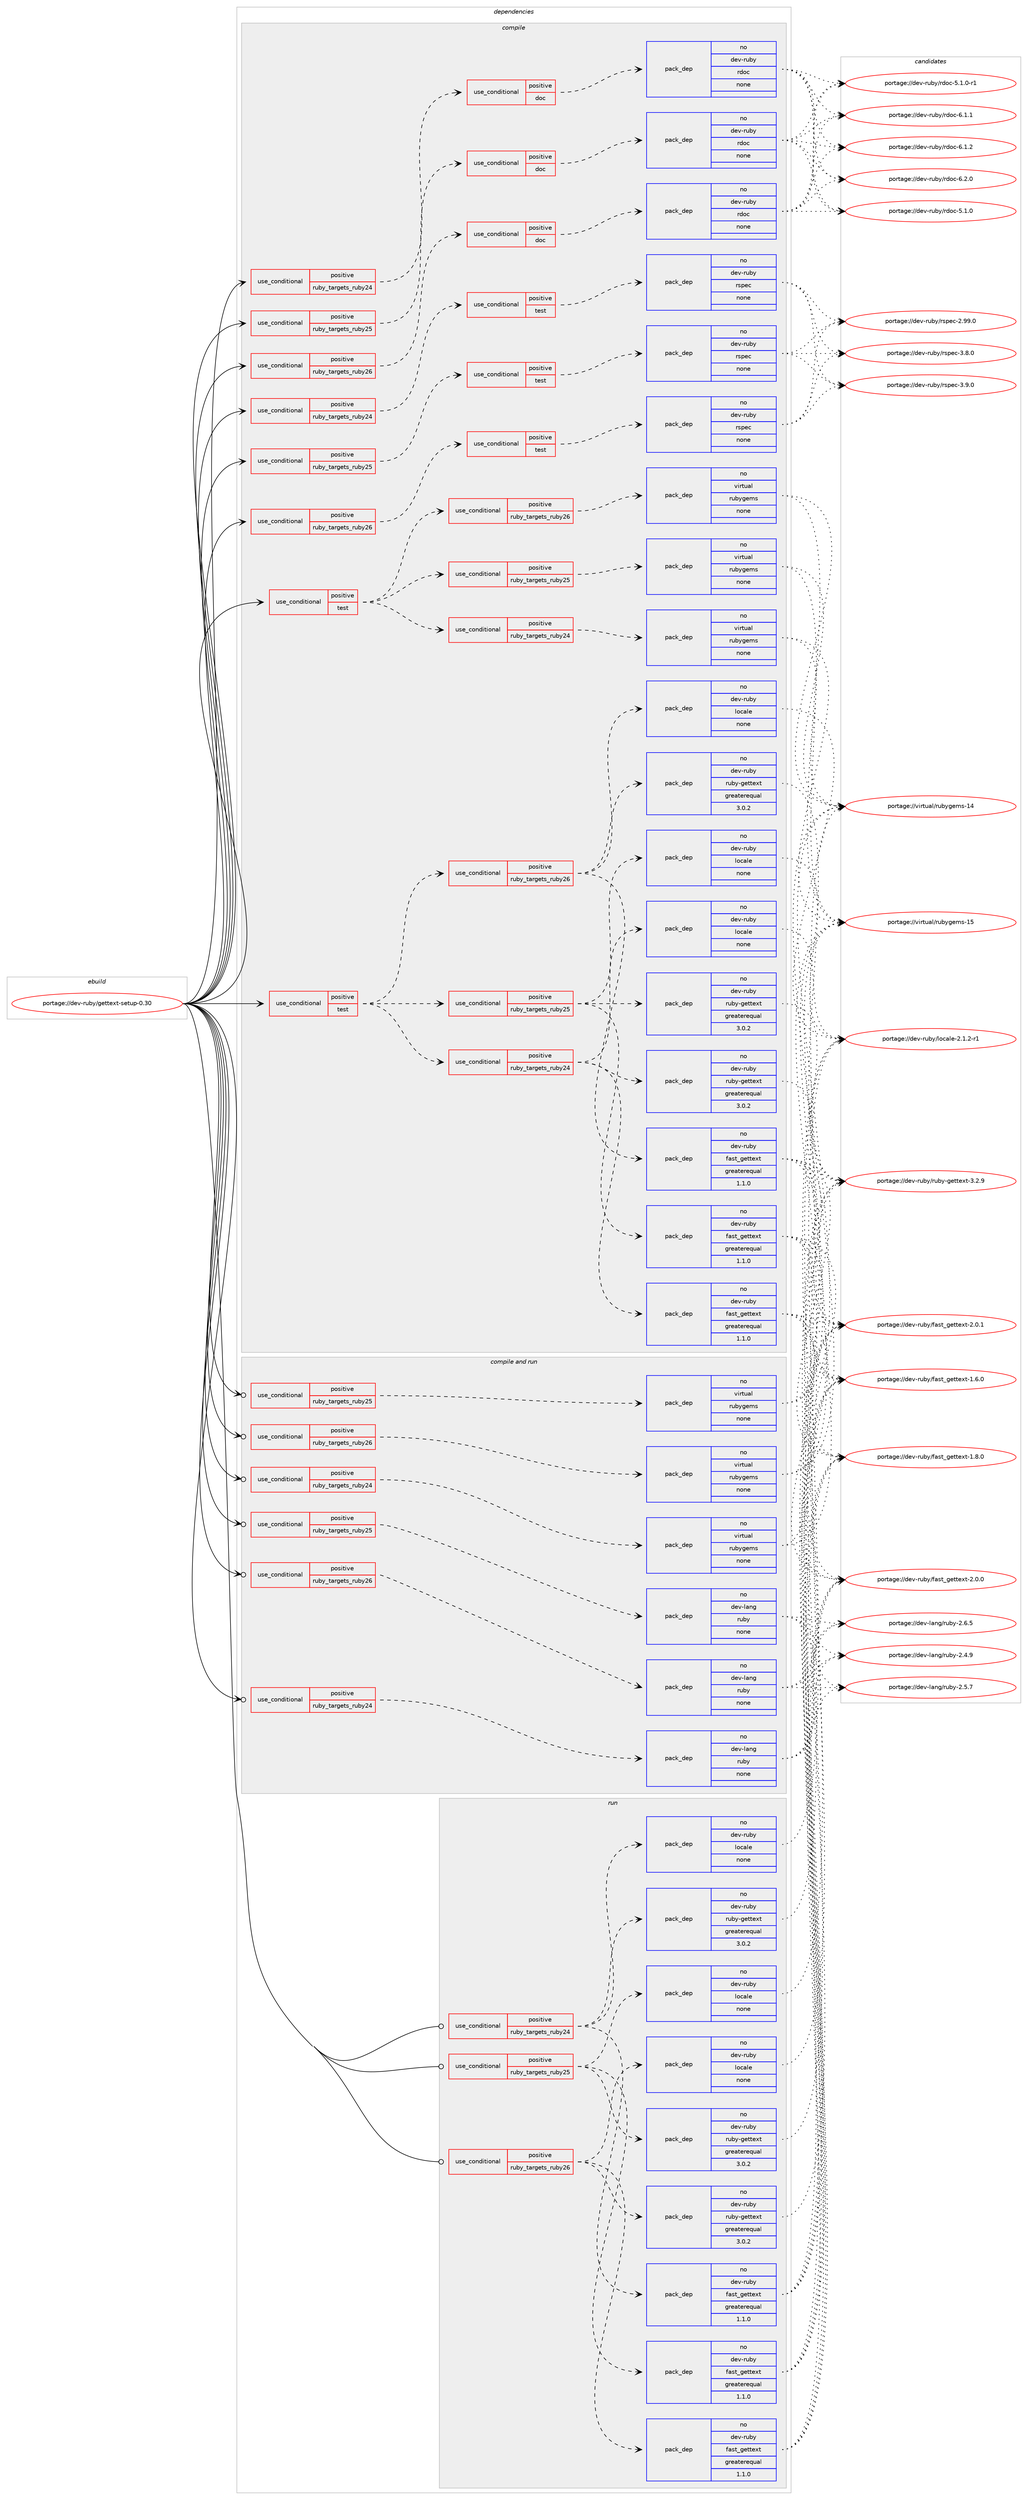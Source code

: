digraph prolog {

# *************
# Graph options
# *************

newrank=true;
concentrate=true;
compound=true;
graph [rankdir=LR,fontname=Helvetica,fontsize=10,ranksep=1.5];#, ranksep=2.5, nodesep=0.2];
edge  [arrowhead=vee];
node  [fontname=Helvetica,fontsize=10];

# **********
# The ebuild
# **********

subgraph cluster_leftcol {
color=gray;
rank=same;
label=<<i>ebuild</i>>;
id [label="portage://dev-ruby/gettext-setup-0.30", color=red, width=4, href="../dev-ruby/gettext-setup-0.30.svg"];
}

# ****************
# The dependencies
# ****************

subgraph cluster_midcol {
color=gray;
label=<<i>dependencies</i>>;
subgraph cluster_compile {
fillcolor="#eeeeee";
style=filled;
label=<<i>compile</i>>;
subgraph cond52583 {
dependency221878 [label=<<TABLE BORDER="0" CELLBORDER="1" CELLSPACING="0" CELLPADDING="4"><TR><TD ROWSPAN="3" CELLPADDING="10">use_conditional</TD></TR><TR><TD>positive</TD></TR><TR><TD>ruby_targets_ruby24</TD></TR></TABLE>>, shape=none, color=red];
subgraph cond52584 {
dependency221879 [label=<<TABLE BORDER="0" CELLBORDER="1" CELLSPACING="0" CELLPADDING="4"><TR><TD ROWSPAN="3" CELLPADDING="10">use_conditional</TD></TR><TR><TD>positive</TD></TR><TR><TD>doc</TD></TR></TABLE>>, shape=none, color=red];
subgraph pack165813 {
dependency221880 [label=<<TABLE BORDER="0" CELLBORDER="1" CELLSPACING="0" CELLPADDING="4" WIDTH="220"><TR><TD ROWSPAN="6" CELLPADDING="30">pack_dep</TD></TR><TR><TD WIDTH="110">no</TD></TR><TR><TD>dev-ruby</TD></TR><TR><TD>rdoc</TD></TR><TR><TD>none</TD></TR><TR><TD></TD></TR></TABLE>>, shape=none, color=blue];
}
dependency221879:e -> dependency221880:w [weight=20,style="dashed",arrowhead="vee"];
}
dependency221878:e -> dependency221879:w [weight=20,style="dashed",arrowhead="vee"];
}
id:e -> dependency221878:w [weight=20,style="solid",arrowhead="vee"];
subgraph cond52585 {
dependency221881 [label=<<TABLE BORDER="0" CELLBORDER="1" CELLSPACING="0" CELLPADDING="4"><TR><TD ROWSPAN="3" CELLPADDING="10">use_conditional</TD></TR><TR><TD>positive</TD></TR><TR><TD>ruby_targets_ruby24</TD></TR></TABLE>>, shape=none, color=red];
subgraph cond52586 {
dependency221882 [label=<<TABLE BORDER="0" CELLBORDER="1" CELLSPACING="0" CELLPADDING="4"><TR><TD ROWSPAN="3" CELLPADDING="10">use_conditional</TD></TR><TR><TD>positive</TD></TR><TR><TD>test</TD></TR></TABLE>>, shape=none, color=red];
subgraph pack165814 {
dependency221883 [label=<<TABLE BORDER="0" CELLBORDER="1" CELLSPACING="0" CELLPADDING="4" WIDTH="220"><TR><TD ROWSPAN="6" CELLPADDING="30">pack_dep</TD></TR><TR><TD WIDTH="110">no</TD></TR><TR><TD>dev-ruby</TD></TR><TR><TD>rspec</TD></TR><TR><TD>none</TD></TR><TR><TD></TD></TR></TABLE>>, shape=none, color=blue];
}
dependency221882:e -> dependency221883:w [weight=20,style="dashed",arrowhead="vee"];
}
dependency221881:e -> dependency221882:w [weight=20,style="dashed",arrowhead="vee"];
}
id:e -> dependency221881:w [weight=20,style="solid",arrowhead="vee"];
subgraph cond52587 {
dependency221884 [label=<<TABLE BORDER="0" CELLBORDER="1" CELLSPACING="0" CELLPADDING="4"><TR><TD ROWSPAN="3" CELLPADDING="10">use_conditional</TD></TR><TR><TD>positive</TD></TR><TR><TD>ruby_targets_ruby25</TD></TR></TABLE>>, shape=none, color=red];
subgraph cond52588 {
dependency221885 [label=<<TABLE BORDER="0" CELLBORDER="1" CELLSPACING="0" CELLPADDING="4"><TR><TD ROWSPAN="3" CELLPADDING="10">use_conditional</TD></TR><TR><TD>positive</TD></TR><TR><TD>doc</TD></TR></TABLE>>, shape=none, color=red];
subgraph pack165815 {
dependency221886 [label=<<TABLE BORDER="0" CELLBORDER="1" CELLSPACING="0" CELLPADDING="4" WIDTH="220"><TR><TD ROWSPAN="6" CELLPADDING="30">pack_dep</TD></TR><TR><TD WIDTH="110">no</TD></TR><TR><TD>dev-ruby</TD></TR><TR><TD>rdoc</TD></TR><TR><TD>none</TD></TR><TR><TD></TD></TR></TABLE>>, shape=none, color=blue];
}
dependency221885:e -> dependency221886:w [weight=20,style="dashed",arrowhead="vee"];
}
dependency221884:e -> dependency221885:w [weight=20,style="dashed",arrowhead="vee"];
}
id:e -> dependency221884:w [weight=20,style="solid",arrowhead="vee"];
subgraph cond52589 {
dependency221887 [label=<<TABLE BORDER="0" CELLBORDER="1" CELLSPACING="0" CELLPADDING="4"><TR><TD ROWSPAN="3" CELLPADDING="10">use_conditional</TD></TR><TR><TD>positive</TD></TR><TR><TD>ruby_targets_ruby25</TD></TR></TABLE>>, shape=none, color=red];
subgraph cond52590 {
dependency221888 [label=<<TABLE BORDER="0" CELLBORDER="1" CELLSPACING="0" CELLPADDING="4"><TR><TD ROWSPAN="3" CELLPADDING="10">use_conditional</TD></TR><TR><TD>positive</TD></TR><TR><TD>test</TD></TR></TABLE>>, shape=none, color=red];
subgraph pack165816 {
dependency221889 [label=<<TABLE BORDER="0" CELLBORDER="1" CELLSPACING="0" CELLPADDING="4" WIDTH="220"><TR><TD ROWSPAN="6" CELLPADDING="30">pack_dep</TD></TR><TR><TD WIDTH="110">no</TD></TR><TR><TD>dev-ruby</TD></TR><TR><TD>rspec</TD></TR><TR><TD>none</TD></TR><TR><TD></TD></TR></TABLE>>, shape=none, color=blue];
}
dependency221888:e -> dependency221889:w [weight=20,style="dashed",arrowhead="vee"];
}
dependency221887:e -> dependency221888:w [weight=20,style="dashed",arrowhead="vee"];
}
id:e -> dependency221887:w [weight=20,style="solid",arrowhead="vee"];
subgraph cond52591 {
dependency221890 [label=<<TABLE BORDER="0" CELLBORDER="1" CELLSPACING="0" CELLPADDING="4"><TR><TD ROWSPAN="3" CELLPADDING="10">use_conditional</TD></TR><TR><TD>positive</TD></TR><TR><TD>ruby_targets_ruby26</TD></TR></TABLE>>, shape=none, color=red];
subgraph cond52592 {
dependency221891 [label=<<TABLE BORDER="0" CELLBORDER="1" CELLSPACING="0" CELLPADDING="4"><TR><TD ROWSPAN="3" CELLPADDING="10">use_conditional</TD></TR><TR><TD>positive</TD></TR><TR><TD>doc</TD></TR></TABLE>>, shape=none, color=red];
subgraph pack165817 {
dependency221892 [label=<<TABLE BORDER="0" CELLBORDER="1" CELLSPACING="0" CELLPADDING="4" WIDTH="220"><TR><TD ROWSPAN="6" CELLPADDING="30">pack_dep</TD></TR><TR><TD WIDTH="110">no</TD></TR><TR><TD>dev-ruby</TD></TR><TR><TD>rdoc</TD></TR><TR><TD>none</TD></TR><TR><TD></TD></TR></TABLE>>, shape=none, color=blue];
}
dependency221891:e -> dependency221892:w [weight=20,style="dashed",arrowhead="vee"];
}
dependency221890:e -> dependency221891:w [weight=20,style="dashed",arrowhead="vee"];
}
id:e -> dependency221890:w [weight=20,style="solid",arrowhead="vee"];
subgraph cond52593 {
dependency221893 [label=<<TABLE BORDER="0" CELLBORDER="1" CELLSPACING="0" CELLPADDING="4"><TR><TD ROWSPAN="3" CELLPADDING="10">use_conditional</TD></TR><TR><TD>positive</TD></TR><TR><TD>ruby_targets_ruby26</TD></TR></TABLE>>, shape=none, color=red];
subgraph cond52594 {
dependency221894 [label=<<TABLE BORDER="0" CELLBORDER="1" CELLSPACING="0" CELLPADDING="4"><TR><TD ROWSPAN="3" CELLPADDING="10">use_conditional</TD></TR><TR><TD>positive</TD></TR><TR><TD>test</TD></TR></TABLE>>, shape=none, color=red];
subgraph pack165818 {
dependency221895 [label=<<TABLE BORDER="0" CELLBORDER="1" CELLSPACING="0" CELLPADDING="4" WIDTH="220"><TR><TD ROWSPAN="6" CELLPADDING="30">pack_dep</TD></TR><TR><TD WIDTH="110">no</TD></TR><TR><TD>dev-ruby</TD></TR><TR><TD>rspec</TD></TR><TR><TD>none</TD></TR><TR><TD></TD></TR></TABLE>>, shape=none, color=blue];
}
dependency221894:e -> dependency221895:w [weight=20,style="dashed",arrowhead="vee"];
}
dependency221893:e -> dependency221894:w [weight=20,style="dashed",arrowhead="vee"];
}
id:e -> dependency221893:w [weight=20,style="solid",arrowhead="vee"];
subgraph cond52595 {
dependency221896 [label=<<TABLE BORDER="0" CELLBORDER="1" CELLSPACING="0" CELLPADDING="4"><TR><TD ROWSPAN="3" CELLPADDING="10">use_conditional</TD></TR><TR><TD>positive</TD></TR><TR><TD>test</TD></TR></TABLE>>, shape=none, color=red];
subgraph cond52596 {
dependency221897 [label=<<TABLE BORDER="0" CELLBORDER="1" CELLSPACING="0" CELLPADDING="4"><TR><TD ROWSPAN="3" CELLPADDING="10">use_conditional</TD></TR><TR><TD>positive</TD></TR><TR><TD>ruby_targets_ruby24</TD></TR></TABLE>>, shape=none, color=red];
subgraph pack165819 {
dependency221898 [label=<<TABLE BORDER="0" CELLBORDER="1" CELLSPACING="0" CELLPADDING="4" WIDTH="220"><TR><TD ROWSPAN="6" CELLPADDING="30">pack_dep</TD></TR><TR><TD WIDTH="110">no</TD></TR><TR><TD>dev-ruby</TD></TR><TR><TD>fast_gettext</TD></TR><TR><TD>greaterequal</TD></TR><TR><TD>1.1.0</TD></TR></TABLE>>, shape=none, color=blue];
}
dependency221897:e -> dependency221898:w [weight=20,style="dashed",arrowhead="vee"];
subgraph pack165820 {
dependency221899 [label=<<TABLE BORDER="0" CELLBORDER="1" CELLSPACING="0" CELLPADDING="4" WIDTH="220"><TR><TD ROWSPAN="6" CELLPADDING="30">pack_dep</TD></TR><TR><TD WIDTH="110">no</TD></TR><TR><TD>dev-ruby</TD></TR><TR><TD>ruby-gettext</TD></TR><TR><TD>greaterequal</TD></TR><TR><TD>3.0.2</TD></TR></TABLE>>, shape=none, color=blue];
}
dependency221897:e -> dependency221899:w [weight=20,style="dashed",arrowhead="vee"];
subgraph pack165821 {
dependency221900 [label=<<TABLE BORDER="0" CELLBORDER="1" CELLSPACING="0" CELLPADDING="4" WIDTH="220"><TR><TD ROWSPAN="6" CELLPADDING="30">pack_dep</TD></TR><TR><TD WIDTH="110">no</TD></TR><TR><TD>dev-ruby</TD></TR><TR><TD>locale</TD></TR><TR><TD>none</TD></TR><TR><TD></TD></TR></TABLE>>, shape=none, color=blue];
}
dependency221897:e -> dependency221900:w [weight=20,style="dashed",arrowhead="vee"];
}
dependency221896:e -> dependency221897:w [weight=20,style="dashed",arrowhead="vee"];
subgraph cond52597 {
dependency221901 [label=<<TABLE BORDER="0" CELLBORDER="1" CELLSPACING="0" CELLPADDING="4"><TR><TD ROWSPAN="3" CELLPADDING="10">use_conditional</TD></TR><TR><TD>positive</TD></TR><TR><TD>ruby_targets_ruby25</TD></TR></TABLE>>, shape=none, color=red];
subgraph pack165822 {
dependency221902 [label=<<TABLE BORDER="0" CELLBORDER="1" CELLSPACING="0" CELLPADDING="4" WIDTH="220"><TR><TD ROWSPAN="6" CELLPADDING="30">pack_dep</TD></TR><TR><TD WIDTH="110">no</TD></TR><TR><TD>dev-ruby</TD></TR><TR><TD>fast_gettext</TD></TR><TR><TD>greaterequal</TD></TR><TR><TD>1.1.0</TD></TR></TABLE>>, shape=none, color=blue];
}
dependency221901:e -> dependency221902:w [weight=20,style="dashed",arrowhead="vee"];
subgraph pack165823 {
dependency221903 [label=<<TABLE BORDER="0" CELLBORDER="1" CELLSPACING="0" CELLPADDING="4" WIDTH="220"><TR><TD ROWSPAN="6" CELLPADDING="30">pack_dep</TD></TR><TR><TD WIDTH="110">no</TD></TR><TR><TD>dev-ruby</TD></TR><TR><TD>ruby-gettext</TD></TR><TR><TD>greaterequal</TD></TR><TR><TD>3.0.2</TD></TR></TABLE>>, shape=none, color=blue];
}
dependency221901:e -> dependency221903:w [weight=20,style="dashed",arrowhead="vee"];
subgraph pack165824 {
dependency221904 [label=<<TABLE BORDER="0" CELLBORDER="1" CELLSPACING="0" CELLPADDING="4" WIDTH="220"><TR><TD ROWSPAN="6" CELLPADDING="30">pack_dep</TD></TR><TR><TD WIDTH="110">no</TD></TR><TR><TD>dev-ruby</TD></TR><TR><TD>locale</TD></TR><TR><TD>none</TD></TR><TR><TD></TD></TR></TABLE>>, shape=none, color=blue];
}
dependency221901:e -> dependency221904:w [weight=20,style="dashed",arrowhead="vee"];
}
dependency221896:e -> dependency221901:w [weight=20,style="dashed",arrowhead="vee"];
subgraph cond52598 {
dependency221905 [label=<<TABLE BORDER="0" CELLBORDER="1" CELLSPACING="0" CELLPADDING="4"><TR><TD ROWSPAN="3" CELLPADDING="10">use_conditional</TD></TR><TR><TD>positive</TD></TR><TR><TD>ruby_targets_ruby26</TD></TR></TABLE>>, shape=none, color=red];
subgraph pack165825 {
dependency221906 [label=<<TABLE BORDER="0" CELLBORDER="1" CELLSPACING="0" CELLPADDING="4" WIDTH="220"><TR><TD ROWSPAN="6" CELLPADDING="30">pack_dep</TD></TR><TR><TD WIDTH="110">no</TD></TR><TR><TD>dev-ruby</TD></TR><TR><TD>fast_gettext</TD></TR><TR><TD>greaterequal</TD></TR><TR><TD>1.1.0</TD></TR></TABLE>>, shape=none, color=blue];
}
dependency221905:e -> dependency221906:w [weight=20,style="dashed",arrowhead="vee"];
subgraph pack165826 {
dependency221907 [label=<<TABLE BORDER="0" CELLBORDER="1" CELLSPACING="0" CELLPADDING="4" WIDTH="220"><TR><TD ROWSPAN="6" CELLPADDING="30">pack_dep</TD></TR><TR><TD WIDTH="110">no</TD></TR><TR><TD>dev-ruby</TD></TR><TR><TD>ruby-gettext</TD></TR><TR><TD>greaterequal</TD></TR><TR><TD>3.0.2</TD></TR></TABLE>>, shape=none, color=blue];
}
dependency221905:e -> dependency221907:w [weight=20,style="dashed",arrowhead="vee"];
subgraph pack165827 {
dependency221908 [label=<<TABLE BORDER="0" CELLBORDER="1" CELLSPACING="0" CELLPADDING="4" WIDTH="220"><TR><TD ROWSPAN="6" CELLPADDING="30">pack_dep</TD></TR><TR><TD WIDTH="110">no</TD></TR><TR><TD>dev-ruby</TD></TR><TR><TD>locale</TD></TR><TR><TD>none</TD></TR><TR><TD></TD></TR></TABLE>>, shape=none, color=blue];
}
dependency221905:e -> dependency221908:w [weight=20,style="dashed",arrowhead="vee"];
}
dependency221896:e -> dependency221905:w [weight=20,style="dashed",arrowhead="vee"];
}
id:e -> dependency221896:w [weight=20,style="solid",arrowhead="vee"];
subgraph cond52599 {
dependency221909 [label=<<TABLE BORDER="0" CELLBORDER="1" CELLSPACING="0" CELLPADDING="4"><TR><TD ROWSPAN="3" CELLPADDING="10">use_conditional</TD></TR><TR><TD>positive</TD></TR><TR><TD>test</TD></TR></TABLE>>, shape=none, color=red];
subgraph cond52600 {
dependency221910 [label=<<TABLE BORDER="0" CELLBORDER="1" CELLSPACING="0" CELLPADDING="4"><TR><TD ROWSPAN="3" CELLPADDING="10">use_conditional</TD></TR><TR><TD>positive</TD></TR><TR><TD>ruby_targets_ruby24</TD></TR></TABLE>>, shape=none, color=red];
subgraph pack165828 {
dependency221911 [label=<<TABLE BORDER="0" CELLBORDER="1" CELLSPACING="0" CELLPADDING="4" WIDTH="220"><TR><TD ROWSPAN="6" CELLPADDING="30">pack_dep</TD></TR><TR><TD WIDTH="110">no</TD></TR><TR><TD>virtual</TD></TR><TR><TD>rubygems</TD></TR><TR><TD>none</TD></TR><TR><TD></TD></TR></TABLE>>, shape=none, color=blue];
}
dependency221910:e -> dependency221911:w [weight=20,style="dashed",arrowhead="vee"];
}
dependency221909:e -> dependency221910:w [weight=20,style="dashed",arrowhead="vee"];
subgraph cond52601 {
dependency221912 [label=<<TABLE BORDER="0" CELLBORDER="1" CELLSPACING="0" CELLPADDING="4"><TR><TD ROWSPAN="3" CELLPADDING="10">use_conditional</TD></TR><TR><TD>positive</TD></TR><TR><TD>ruby_targets_ruby25</TD></TR></TABLE>>, shape=none, color=red];
subgraph pack165829 {
dependency221913 [label=<<TABLE BORDER="0" CELLBORDER="1" CELLSPACING="0" CELLPADDING="4" WIDTH="220"><TR><TD ROWSPAN="6" CELLPADDING="30">pack_dep</TD></TR><TR><TD WIDTH="110">no</TD></TR><TR><TD>virtual</TD></TR><TR><TD>rubygems</TD></TR><TR><TD>none</TD></TR><TR><TD></TD></TR></TABLE>>, shape=none, color=blue];
}
dependency221912:e -> dependency221913:w [weight=20,style="dashed",arrowhead="vee"];
}
dependency221909:e -> dependency221912:w [weight=20,style="dashed",arrowhead="vee"];
subgraph cond52602 {
dependency221914 [label=<<TABLE BORDER="0" CELLBORDER="1" CELLSPACING="0" CELLPADDING="4"><TR><TD ROWSPAN="3" CELLPADDING="10">use_conditional</TD></TR><TR><TD>positive</TD></TR><TR><TD>ruby_targets_ruby26</TD></TR></TABLE>>, shape=none, color=red];
subgraph pack165830 {
dependency221915 [label=<<TABLE BORDER="0" CELLBORDER="1" CELLSPACING="0" CELLPADDING="4" WIDTH="220"><TR><TD ROWSPAN="6" CELLPADDING="30">pack_dep</TD></TR><TR><TD WIDTH="110">no</TD></TR><TR><TD>virtual</TD></TR><TR><TD>rubygems</TD></TR><TR><TD>none</TD></TR><TR><TD></TD></TR></TABLE>>, shape=none, color=blue];
}
dependency221914:e -> dependency221915:w [weight=20,style="dashed",arrowhead="vee"];
}
dependency221909:e -> dependency221914:w [weight=20,style="dashed",arrowhead="vee"];
}
id:e -> dependency221909:w [weight=20,style="solid",arrowhead="vee"];
}
subgraph cluster_compileandrun {
fillcolor="#eeeeee";
style=filled;
label=<<i>compile and run</i>>;
subgraph cond52603 {
dependency221916 [label=<<TABLE BORDER="0" CELLBORDER="1" CELLSPACING="0" CELLPADDING="4"><TR><TD ROWSPAN="3" CELLPADDING="10">use_conditional</TD></TR><TR><TD>positive</TD></TR><TR><TD>ruby_targets_ruby24</TD></TR></TABLE>>, shape=none, color=red];
subgraph pack165831 {
dependency221917 [label=<<TABLE BORDER="0" CELLBORDER="1" CELLSPACING="0" CELLPADDING="4" WIDTH="220"><TR><TD ROWSPAN="6" CELLPADDING="30">pack_dep</TD></TR><TR><TD WIDTH="110">no</TD></TR><TR><TD>dev-lang</TD></TR><TR><TD>ruby</TD></TR><TR><TD>none</TD></TR><TR><TD></TD></TR></TABLE>>, shape=none, color=blue];
}
dependency221916:e -> dependency221917:w [weight=20,style="dashed",arrowhead="vee"];
}
id:e -> dependency221916:w [weight=20,style="solid",arrowhead="odotvee"];
subgraph cond52604 {
dependency221918 [label=<<TABLE BORDER="0" CELLBORDER="1" CELLSPACING="0" CELLPADDING="4"><TR><TD ROWSPAN="3" CELLPADDING="10">use_conditional</TD></TR><TR><TD>positive</TD></TR><TR><TD>ruby_targets_ruby24</TD></TR></TABLE>>, shape=none, color=red];
subgraph pack165832 {
dependency221919 [label=<<TABLE BORDER="0" CELLBORDER="1" CELLSPACING="0" CELLPADDING="4" WIDTH="220"><TR><TD ROWSPAN="6" CELLPADDING="30">pack_dep</TD></TR><TR><TD WIDTH="110">no</TD></TR><TR><TD>virtual</TD></TR><TR><TD>rubygems</TD></TR><TR><TD>none</TD></TR><TR><TD></TD></TR></TABLE>>, shape=none, color=blue];
}
dependency221918:e -> dependency221919:w [weight=20,style="dashed",arrowhead="vee"];
}
id:e -> dependency221918:w [weight=20,style="solid",arrowhead="odotvee"];
subgraph cond52605 {
dependency221920 [label=<<TABLE BORDER="0" CELLBORDER="1" CELLSPACING="0" CELLPADDING="4"><TR><TD ROWSPAN="3" CELLPADDING="10">use_conditional</TD></TR><TR><TD>positive</TD></TR><TR><TD>ruby_targets_ruby25</TD></TR></TABLE>>, shape=none, color=red];
subgraph pack165833 {
dependency221921 [label=<<TABLE BORDER="0" CELLBORDER="1" CELLSPACING="0" CELLPADDING="4" WIDTH="220"><TR><TD ROWSPAN="6" CELLPADDING="30">pack_dep</TD></TR><TR><TD WIDTH="110">no</TD></TR><TR><TD>dev-lang</TD></TR><TR><TD>ruby</TD></TR><TR><TD>none</TD></TR><TR><TD></TD></TR></TABLE>>, shape=none, color=blue];
}
dependency221920:e -> dependency221921:w [weight=20,style="dashed",arrowhead="vee"];
}
id:e -> dependency221920:w [weight=20,style="solid",arrowhead="odotvee"];
subgraph cond52606 {
dependency221922 [label=<<TABLE BORDER="0" CELLBORDER="1" CELLSPACING="0" CELLPADDING="4"><TR><TD ROWSPAN="3" CELLPADDING="10">use_conditional</TD></TR><TR><TD>positive</TD></TR><TR><TD>ruby_targets_ruby25</TD></TR></TABLE>>, shape=none, color=red];
subgraph pack165834 {
dependency221923 [label=<<TABLE BORDER="0" CELLBORDER="1" CELLSPACING="0" CELLPADDING="4" WIDTH="220"><TR><TD ROWSPAN="6" CELLPADDING="30">pack_dep</TD></TR><TR><TD WIDTH="110">no</TD></TR><TR><TD>virtual</TD></TR><TR><TD>rubygems</TD></TR><TR><TD>none</TD></TR><TR><TD></TD></TR></TABLE>>, shape=none, color=blue];
}
dependency221922:e -> dependency221923:w [weight=20,style="dashed",arrowhead="vee"];
}
id:e -> dependency221922:w [weight=20,style="solid",arrowhead="odotvee"];
subgraph cond52607 {
dependency221924 [label=<<TABLE BORDER="0" CELLBORDER="1" CELLSPACING="0" CELLPADDING="4"><TR><TD ROWSPAN="3" CELLPADDING="10">use_conditional</TD></TR><TR><TD>positive</TD></TR><TR><TD>ruby_targets_ruby26</TD></TR></TABLE>>, shape=none, color=red];
subgraph pack165835 {
dependency221925 [label=<<TABLE BORDER="0" CELLBORDER="1" CELLSPACING="0" CELLPADDING="4" WIDTH="220"><TR><TD ROWSPAN="6" CELLPADDING="30">pack_dep</TD></TR><TR><TD WIDTH="110">no</TD></TR><TR><TD>dev-lang</TD></TR><TR><TD>ruby</TD></TR><TR><TD>none</TD></TR><TR><TD></TD></TR></TABLE>>, shape=none, color=blue];
}
dependency221924:e -> dependency221925:w [weight=20,style="dashed",arrowhead="vee"];
}
id:e -> dependency221924:w [weight=20,style="solid",arrowhead="odotvee"];
subgraph cond52608 {
dependency221926 [label=<<TABLE BORDER="0" CELLBORDER="1" CELLSPACING="0" CELLPADDING="4"><TR><TD ROWSPAN="3" CELLPADDING="10">use_conditional</TD></TR><TR><TD>positive</TD></TR><TR><TD>ruby_targets_ruby26</TD></TR></TABLE>>, shape=none, color=red];
subgraph pack165836 {
dependency221927 [label=<<TABLE BORDER="0" CELLBORDER="1" CELLSPACING="0" CELLPADDING="4" WIDTH="220"><TR><TD ROWSPAN="6" CELLPADDING="30">pack_dep</TD></TR><TR><TD WIDTH="110">no</TD></TR><TR><TD>virtual</TD></TR><TR><TD>rubygems</TD></TR><TR><TD>none</TD></TR><TR><TD></TD></TR></TABLE>>, shape=none, color=blue];
}
dependency221926:e -> dependency221927:w [weight=20,style="dashed",arrowhead="vee"];
}
id:e -> dependency221926:w [weight=20,style="solid",arrowhead="odotvee"];
}
subgraph cluster_run {
fillcolor="#eeeeee";
style=filled;
label=<<i>run</i>>;
subgraph cond52609 {
dependency221928 [label=<<TABLE BORDER="0" CELLBORDER="1" CELLSPACING="0" CELLPADDING="4"><TR><TD ROWSPAN="3" CELLPADDING="10">use_conditional</TD></TR><TR><TD>positive</TD></TR><TR><TD>ruby_targets_ruby24</TD></TR></TABLE>>, shape=none, color=red];
subgraph pack165837 {
dependency221929 [label=<<TABLE BORDER="0" CELLBORDER="1" CELLSPACING="0" CELLPADDING="4" WIDTH="220"><TR><TD ROWSPAN="6" CELLPADDING="30">pack_dep</TD></TR><TR><TD WIDTH="110">no</TD></TR><TR><TD>dev-ruby</TD></TR><TR><TD>fast_gettext</TD></TR><TR><TD>greaterequal</TD></TR><TR><TD>1.1.0</TD></TR></TABLE>>, shape=none, color=blue];
}
dependency221928:e -> dependency221929:w [weight=20,style="dashed",arrowhead="vee"];
subgraph pack165838 {
dependency221930 [label=<<TABLE BORDER="0" CELLBORDER="1" CELLSPACING="0" CELLPADDING="4" WIDTH="220"><TR><TD ROWSPAN="6" CELLPADDING="30">pack_dep</TD></TR><TR><TD WIDTH="110">no</TD></TR><TR><TD>dev-ruby</TD></TR><TR><TD>ruby-gettext</TD></TR><TR><TD>greaterequal</TD></TR><TR><TD>3.0.2</TD></TR></TABLE>>, shape=none, color=blue];
}
dependency221928:e -> dependency221930:w [weight=20,style="dashed",arrowhead="vee"];
subgraph pack165839 {
dependency221931 [label=<<TABLE BORDER="0" CELLBORDER="1" CELLSPACING="0" CELLPADDING="4" WIDTH="220"><TR><TD ROWSPAN="6" CELLPADDING="30">pack_dep</TD></TR><TR><TD WIDTH="110">no</TD></TR><TR><TD>dev-ruby</TD></TR><TR><TD>locale</TD></TR><TR><TD>none</TD></TR><TR><TD></TD></TR></TABLE>>, shape=none, color=blue];
}
dependency221928:e -> dependency221931:w [weight=20,style="dashed",arrowhead="vee"];
}
id:e -> dependency221928:w [weight=20,style="solid",arrowhead="odot"];
subgraph cond52610 {
dependency221932 [label=<<TABLE BORDER="0" CELLBORDER="1" CELLSPACING="0" CELLPADDING="4"><TR><TD ROWSPAN="3" CELLPADDING="10">use_conditional</TD></TR><TR><TD>positive</TD></TR><TR><TD>ruby_targets_ruby25</TD></TR></TABLE>>, shape=none, color=red];
subgraph pack165840 {
dependency221933 [label=<<TABLE BORDER="0" CELLBORDER="1" CELLSPACING="0" CELLPADDING="4" WIDTH="220"><TR><TD ROWSPAN="6" CELLPADDING="30">pack_dep</TD></TR><TR><TD WIDTH="110">no</TD></TR><TR><TD>dev-ruby</TD></TR><TR><TD>fast_gettext</TD></TR><TR><TD>greaterequal</TD></TR><TR><TD>1.1.0</TD></TR></TABLE>>, shape=none, color=blue];
}
dependency221932:e -> dependency221933:w [weight=20,style="dashed",arrowhead="vee"];
subgraph pack165841 {
dependency221934 [label=<<TABLE BORDER="0" CELLBORDER="1" CELLSPACING="0" CELLPADDING="4" WIDTH="220"><TR><TD ROWSPAN="6" CELLPADDING="30">pack_dep</TD></TR><TR><TD WIDTH="110">no</TD></TR><TR><TD>dev-ruby</TD></TR><TR><TD>ruby-gettext</TD></TR><TR><TD>greaterequal</TD></TR><TR><TD>3.0.2</TD></TR></TABLE>>, shape=none, color=blue];
}
dependency221932:e -> dependency221934:w [weight=20,style="dashed",arrowhead="vee"];
subgraph pack165842 {
dependency221935 [label=<<TABLE BORDER="0" CELLBORDER="1" CELLSPACING="0" CELLPADDING="4" WIDTH="220"><TR><TD ROWSPAN="6" CELLPADDING="30">pack_dep</TD></TR><TR><TD WIDTH="110">no</TD></TR><TR><TD>dev-ruby</TD></TR><TR><TD>locale</TD></TR><TR><TD>none</TD></TR><TR><TD></TD></TR></TABLE>>, shape=none, color=blue];
}
dependency221932:e -> dependency221935:w [weight=20,style="dashed",arrowhead="vee"];
}
id:e -> dependency221932:w [weight=20,style="solid",arrowhead="odot"];
subgraph cond52611 {
dependency221936 [label=<<TABLE BORDER="0" CELLBORDER="1" CELLSPACING="0" CELLPADDING="4"><TR><TD ROWSPAN="3" CELLPADDING="10">use_conditional</TD></TR><TR><TD>positive</TD></TR><TR><TD>ruby_targets_ruby26</TD></TR></TABLE>>, shape=none, color=red];
subgraph pack165843 {
dependency221937 [label=<<TABLE BORDER="0" CELLBORDER="1" CELLSPACING="0" CELLPADDING="4" WIDTH="220"><TR><TD ROWSPAN="6" CELLPADDING="30">pack_dep</TD></TR><TR><TD WIDTH="110">no</TD></TR><TR><TD>dev-ruby</TD></TR><TR><TD>fast_gettext</TD></TR><TR><TD>greaterequal</TD></TR><TR><TD>1.1.0</TD></TR></TABLE>>, shape=none, color=blue];
}
dependency221936:e -> dependency221937:w [weight=20,style="dashed",arrowhead="vee"];
subgraph pack165844 {
dependency221938 [label=<<TABLE BORDER="0" CELLBORDER="1" CELLSPACING="0" CELLPADDING="4" WIDTH="220"><TR><TD ROWSPAN="6" CELLPADDING="30">pack_dep</TD></TR><TR><TD WIDTH="110">no</TD></TR><TR><TD>dev-ruby</TD></TR><TR><TD>ruby-gettext</TD></TR><TR><TD>greaterequal</TD></TR><TR><TD>3.0.2</TD></TR></TABLE>>, shape=none, color=blue];
}
dependency221936:e -> dependency221938:w [weight=20,style="dashed",arrowhead="vee"];
subgraph pack165845 {
dependency221939 [label=<<TABLE BORDER="0" CELLBORDER="1" CELLSPACING="0" CELLPADDING="4" WIDTH="220"><TR><TD ROWSPAN="6" CELLPADDING="30">pack_dep</TD></TR><TR><TD WIDTH="110">no</TD></TR><TR><TD>dev-ruby</TD></TR><TR><TD>locale</TD></TR><TR><TD>none</TD></TR><TR><TD></TD></TR></TABLE>>, shape=none, color=blue];
}
dependency221936:e -> dependency221939:w [weight=20,style="dashed",arrowhead="vee"];
}
id:e -> dependency221936:w [weight=20,style="solid",arrowhead="odot"];
}
}

# **************
# The candidates
# **************

subgraph cluster_choices {
rank=same;
color=gray;
label=<<i>candidates</i>>;

subgraph choice165813 {
color=black;
nodesep=1;
choiceportage10010111845114117981214711410011199455346494648 [label="portage://dev-ruby/rdoc-5.1.0", color=red, width=4,href="../dev-ruby/rdoc-5.1.0.svg"];
choiceportage100101118451141179812147114100111994553464946484511449 [label="portage://dev-ruby/rdoc-5.1.0-r1", color=red, width=4,href="../dev-ruby/rdoc-5.1.0-r1.svg"];
choiceportage10010111845114117981214711410011199455446494649 [label="portage://dev-ruby/rdoc-6.1.1", color=red, width=4,href="../dev-ruby/rdoc-6.1.1.svg"];
choiceportage10010111845114117981214711410011199455446494650 [label="portage://dev-ruby/rdoc-6.1.2", color=red, width=4,href="../dev-ruby/rdoc-6.1.2.svg"];
choiceportage10010111845114117981214711410011199455446504648 [label="portage://dev-ruby/rdoc-6.2.0", color=red, width=4,href="../dev-ruby/rdoc-6.2.0.svg"];
dependency221880:e -> choiceportage10010111845114117981214711410011199455346494648:w [style=dotted,weight="100"];
dependency221880:e -> choiceportage100101118451141179812147114100111994553464946484511449:w [style=dotted,weight="100"];
dependency221880:e -> choiceportage10010111845114117981214711410011199455446494649:w [style=dotted,weight="100"];
dependency221880:e -> choiceportage10010111845114117981214711410011199455446494650:w [style=dotted,weight="100"];
dependency221880:e -> choiceportage10010111845114117981214711410011199455446504648:w [style=dotted,weight="100"];
}
subgraph choice165814 {
color=black;
nodesep=1;
choiceportage1001011184511411798121471141151121019945504657574648 [label="portage://dev-ruby/rspec-2.99.0", color=red, width=4,href="../dev-ruby/rspec-2.99.0.svg"];
choiceportage10010111845114117981214711411511210199455146564648 [label="portage://dev-ruby/rspec-3.8.0", color=red, width=4,href="../dev-ruby/rspec-3.8.0.svg"];
choiceportage10010111845114117981214711411511210199455146574648 [label="portage://dev-ruby/rspec-3.9.0", color=red, width=4,href="../dev-ruby/rspec-3.9.0.svg"];
dependency221883:e -> choiceportage1001011184511411798121471141151121019945504657574648:w [style=dotted,weight="100"];
dependency221883:e -> choiceportage10010111845114117981214711411511210199455146564648:w [style=dotted,weight="100"];
dependency221883:e -> choiceportage10010111845114117981214711411511210199455146574648:w [style=dotted,weight="100"];
}
subgraph choice165815 {
color=black;
nodesep=1;
choiceportage10010111845114117981214711410011199455346494648 [label="portage://dev-ruby/rdoc-5.1.0", color=red, width=4,href="../dev-ruby/rdoc-5.1.0.svg"];
choiceportage100101118451141179812147114100111994553464946484511449 [label="portage://dev-ruby/rdoc-5.1.0-r1", color=red, width=4,href="../dev-ruby/rdoc-5.1.0-r1.svg"];
choiceportage10010111845114117981214711410011199455446494649 [label="portage://dev-ruby/rdoc-6.1.1", color=red, width=4,href="../dev-ruby/rdoc-6.1.1.svg"];
choiceportage10010111845114117981214711410011199455446494650 [label="portage://dev-ruby/rdoc-6.1.2", color=red, width=4,href="../dev-ruby/rdoc-6.1.2.svg"];
choiceportage10010111845114117981214711410011199455446504648 [label="portage://dev-ruby/rdoc-6.2.0", color=red, width=4,href="../dev-ruby/rdoc-6.2.0.svg"];
dependency221886:e -> choiceportage10010111845114117981214711410011199455346494648:w [style=dotted,weight="100"];
dependency221886:e -> choiceportage100101118451141179812147114100111994553464946484511449:w [style=dotted,weight="100"];
dependency221886:e -> choiceportage10010111845114117981214711410011199455446494649:w [style=dotted,weight="100"];
dependency221886:e -> choiceportage10010111845114117981214711410011199455446494650:w [style=dotted,weight="100"];
dependency221886:e -> choiceportage10010111845114117981214711410011199455446504648:w [style=dotted,weight="100"];
}
subgraph choice165816 {
color=black;
nodesep=1;
choiceportage1001011184511411798121471141151121019945504657574648 [label="portage://dev-ruby/rspec-2.99.0", color=red, width=4,href="../dev-ruby/rspec-2.99.0.svg"];
choiceportage10010111845114117981214711411511210199455146564648 [label="portage://dev-ruby/rspec-3.8.0", color=red, width=4,href="../dev-ruby/rspec-3.8.0.svg"];
choiceportage10010111845114117981214711411511210199455146574648 [label="portage://dev-ruby/rspec-3.9.0", color=red, width=4,href="../dev-ruby/rspec-3.9.0.svg"];
dependency221889:e -> choiceportage1001011184511411798121471141151121019945504657574648:w [style=dotted,weight="100"];
dependency221889:e -> choiceportage10010111845114117981214711411511210199455146564648:w [style=dotted,weight="100"];
dependency221889:e -> choiceportage10010111845114117981214711411511210199455146574648:w [style=dotted,weight="100"];
}
subgraph choice165817 {
color=black;
nodesep=1;
choiceportage10010111845114117981214711410011199455346494648 [label="portage://dev-ruby/rdoc-5.1.0", color=red, width=4,href="../dev-ruby/rdoc-5.1.0.svg"];
choiceportage100101118451141179812147114100111994553464946484511449 [label="portage://dev-ruby/rdoc-5.1.0-r1", color=red, width=4,href="../dev-ruby/rdoc-5.1.0-r1.svg"];
choiceportage10010111845114117981214711410011199455446494649 [label="portage://dev-ruby/rdoc-6.1.1", color=red, width=4,href="../dev-ruby/rdoc-6.1.1.svg"];
choiceportage10010111845114117981214711410011199455446494650 [label="portage://dev-ruby/rdoc-6.1.2", color=red, width=4,href="../dev-ruby/rdoc-6.1.2.svg"];
choiceportage10010111845114117981214711410011199455446504648 [label="portage://dev-ruby/rdoc-6.2.0", color=red, width=4,href="../dev-ruby/rdoc-6.2.0.svg"];
dependency221892:e -> choiceportage10010111845114117981214711410011199455346494648:w [style=dotted,weight="100"];
dependency221892:e -> choiceportage100101118451141179812147114100111994553464946484511449:w [style=dotted,weight="100"];
dependency221892:e -> choiceportage10010111845114117981214711410011199455446494649:w [style=dotted,weight="100"];
dependency221892:e -> choiceportage10010111845114117981214711410011199455446494650:w [style=dotted,weight="100"];
dependency221892:e -> choiceportage10010111845114117981214711410011199455446504648:w [style=dotted,weight="100"];
}
subgraph choice165818 {
color=black;
nodesep=1;
choiceportage1001011184511411798121471141151121019945504657574648 [label="portage://dev-ruby/rspec-2.99.0", color=red, width=4,href="../dev-ruby/rspec-2.99.0.svg"];
choiceportage10010111845114117981214711411511210199455146564648 [label="portage://dev-ruby/rspec-3.8.0", color=red, width=4,href="../dev-ruby/rspec-3.8.0.svg"];
choiceportage10010111845114117981214711411511210199455146574648 [label="portage://dev-ruby/rspec-3.9.0", color=red, width=4,href="../dev-ruby/rspec-3.9.0.svg"];
dependency221895:e -> choiceportage1001011184511411798121471141151121019945504657574648:w [style=dotted,weight="100"];
dependency221895:e -> choiceportage10010111845114117981214711411511210199455146564648:w [style=dotted,weight="100"];
dependency221895:e -> choiceportage10010111845114117981214711411511210199455146574648:w [style=dotted,weight="100"];
}
subgraph choice165819 {
color=black;
nodesep=1;
choiceportage1001011184511411798121471029711511695103101116116101120116454946544648 [label="portage://dev-ruby/fast_gettext-1.6.0", color=red, width=4,href="../dev-ruby/fast_gettext-1.6.0.svg"];
choiceportage1001011184511411798121471029711511695103101116116101120116454946564648 [label="portage://dev-ruby/fast_gettext-1.8.0", color=red, width=4,href="../dev-ruby/fast_gettext-1.8.0.svg"];
choiceportage1001011184511411798121471029711511695103101116116101120116455046484648 [label="portage://dev-ruby/fast_gettext-2.0.0", color=red, width=4,href="../dev-ruby/fast_gettext-2.0.0.svg"];
choiceportage1001011184511411798121471029711511695103101116116101120116455046484649 [label="portage://dev-ruby/fast_gettext-2.0.1", color=red, width=4,href="../dev-ruby/fast_gettext-2.0.1.svg"];
dependency221898:e -> choiceportage1001011184511411798121471029711511695103101116116101120116454946544648:w [style=dotted,weight="100"];
dependency221898:e -> choiceportage1001011184511411798121471029711511695103101116116101120116454946564648:w [style=dotted,weight="100"];
dependency221898:e -> choiceportage1001011184511411798121471029711511695103101116116101120116455046484648:w [style=dotted,weight="100"];
dependency221898:e -> choiceportage1001011184511411798121471029711511695103101116116101120116455046484649:w [style=dotted,weight="100"];
}
subgraph choice165820 {
color=black;
nodesep=1;
choiceportage1001011184511411798121471141179812145103101116116101120116455146504657 [label="portage://dev-ruby/ruby-gettext-3.2.9", color=red, width=4,href="../dev-ruby/ruby-gettext-3.2.9.svg"];
dependency221899:e -> choiceportage1001011184511411798121471141179812145103101116116101120116455146504657:w [style=dotted,weight="100"];
}
subgraph choice165821 {
color=black;
nodesep=1;
choiceportage10010111845114117981214710811199971081014550464946504511449 [label="portage://dev-ruby/locale-2.1.2-r1", color=red, width=4,href="../dev-ruby/locale-2.1.2-r1.svg"];
dependency221900:e -> choiceportage10010111845114117981214710811199971081014550464946504511449:w [style=dotted,weight="100"];
}
subgraph choice165822 {
color=black;
nodesep=1;
choiceportage1001011184511411798121471029711511695103101116116101120116454946544648 [label="portage://dev-ruby/fast_gettext-1.6.0", color=red, width=4,href="../dev-ruby/fast_gettext-1.6.0.svg"];
choiceportage1001011184511411798121471029711511695103101116116101120116454946564648 [label="portage://dev-ruby/fast_gettext-1.8.0", color=red, width=4,href="../dev-ruby/fast_gettext-1.8.0.svg"];
choiceportage1001011184511411798121471029711511695103101116116101120116455046484648 [label="portage://dev-ruby/fast_gettext-2.0.0", color=red, width=4,href="../dev-ruby/fast_gettext-2.0.0.svg"];
choiceportage1001011184511411798121471029711511695103101116116101120116455046484649 [label="portage://dev-ruby/fast_gettext-2.0.1", color=red, width=4,href="../dev-ruby/fast_gettext-2.0.1.svg"];
dependency221902:e -> choiceportage1001011184511411798121471029711511695103101116116101120116454946544648:w [style=dotted,weight="100"];
dependency221902:e -> choiceportage1001011184511411798121471029711511695103101116116101120116454946564648:w [style=dotted,weight="100"];
dependency221902:e -> choiceportage1001011184511411798121471029711511695103101116116101120116455046484648:w [style=dotted,weight="100"];
dependency221902:e -> choiceportage1001011184511411798121471029711511695103101116116101120116455046484649:w [style=dotted,weight="100"];
}
subgraph choice165823 {
color=black;
nodesep=1;
choiceportage1001011184511411798121471141179812145103101116116101120116455146504657 [label="portage://dev-ruby/ruby-gettext-3.2.9", color=red, width=4,href="../dev-ruby/ruby-gettext-3.2.9.svg"];
dependency221903:e -> choiceportage1001011184511411798121471141179812145103101116116101120116455146504657:w [style=dotted,weight="100"];
}
subgraph choice165824 {
color=black;
nodesep=1;
choiceportage10010111845114117981214710811199971081014550464946504511449 [label="portage://dev-ruby/locale-2.1.2-r1", color=red, width=4,href="../dev-ruby/locale-2.1.2-r1.svg"];
dependency221904:e -> choiceportage10010111845114117981214710811199971081014550464946504511449:w [style=dotted,weight="100"];
}
subgraph choice165825 {
color=black;
nodesep=1;
choiceportage1001011184511411798121471029711511695103101116116101120116454946544648 [label="portage://dev-ruby/fast_gettext-1.6.0", color=red, width=4,href="../dev-ruby/fast_gettext-1.6.0.svg"];
choiceportage1001011184511411798121471029711511695103101116116101120116454946564648 [label="portage://dev-ruby/fast_gettext-1.8.0", color=red, width=4,href="../dev-ruby/fast_gettext-1.8.0.svg"];
choiceportage1001011184511411798121471029711511695103101116116101120116455046484648 [label="portage://dev-ruby/fast_gettext-2.0.0", color=red, width=4,href="../dev-ruby/fast_gettext-2.0.0.svg"];
choiceportage1001011184511411798121471029711511695103101116116101120116455046484649 [label="portage://dev-ruby/fast_gettext-2.0.1", color=red, width=4,href="../dev-ruby/fast_gettext-2.0.1.svg"];
dependency221906:e -> choiceportage1001011184511411798121471029711511695103101116116101120116454946544648:w [style=dotted,weight="100"];
dependency221906:e -> choiceportage1001011184511411798121471029711511695103101116116101120116454946564648:w [style=dotted,weight="100"];
dependency221906:e -> choiceportage1001011184511411798121471029711511695103101116116101120116455046484648:w [style=dotted,weight="100"];
dependency221906:e -> choiceportage1001011184511411798121471029711511695103101116116101120116455046484649:w [style=dotted,weight="100"];
}
subgraph choice165826 {
color=black;
nodesep=1;
choiceportage1001011184511411798121471141179812145103101116116101120116455146504657 [label="portage://dev-ruby/ruby-gettext-3.2.9", color=red, width=4,href="../dev-ruby/ruby-gettext-3.2.9.svg"];
dependency221907:e -> choiceportage1001011184511411798121471141179812145103101116116101120116455146504657:w [style=dotted,weight="100"];
}
subgraph choice165827 {
color=black;
nodesep=1;
choiceportage10010111845114117981214710811199971081014550464946504511449 [label="portage://dev-ruby/locale-2.1.2-r1", color=red, width=4,href="../dev-ruby/locale-2.1.2-r1.svg"];
dependency221908:e -> choiceportage10010111845114117981214710811199971081014550464946504511449:w [style=dotted,weight="100"];
}
subgraph choice165828 {
color=black;
nodesep=1;
choiceportage118105114116117971084711411798121103101109115454952 [label="portage://virtual/rubygems-14", color=red, width=4,href="../virtual/rubygems-14.svg"];
choiceportage118105114116117971084711411798121103101109115454953 [label="portage://virtual/rubygems-15", color=red, width=4,href="../virtual/rubygems-15.svg"];
dependency221911:e -> choiceportage118105114116117971084711411798121103101109115454952:w [style=dotted,weight="100"];
dependency221911:e -> choiceportage118105114116117971084711411798121103101109115454953:w [style=dotted,weight="100"];
}
subgraph choice165829 {
color=black;
nodesep=1;
choiceportage118105114116117971084711411798121103101109115454952 [label="portage://virtual/rubygems-14", color=red, width=4,href="../virtual/rubygems-14.svg"];
choiceportage118105114116117971084711411798121103101109115454953 [label="portage://virtual/rubygems-15", color=red, width=4,href="../virtual/rubygems-15.svg"];
dependency221913:e -> choiceportage118105114116117971084711411798121103101109115454952:w [style=dotted,weight="100"];
dependency221913:e -> choiceportage118105114116117971084711411798121103101109115454953:w [style=dotted,weight="100"];
}
subgraph choice165830 {
color=black;
nodesep=1;
choiceportage118105114116117971084711411798121103101109115454952 [label="portage://virtual/rubygems-14", color=red, width=4,href="../virtual/rubygems-14.svg"];
choiceportage118105114116117971084711411798121103101109115454953 [label="portage://virtual/rubygems-15", color=red, width=4,href="../virtual/rubygems-15.svg"];
dependency221915:e -> choiceportage118105114116117971084711411798121103101109115454952:w [style=dotted,weight="100"];
dependency221915:e -> choiceportage118105114116117971084711411798121103101109115454953:w [style=dotted,weight="100"];
}
subgraph choice165831 {
color=black;
nodesep=1;
choiceportage10010111845108971101034711411798121455046524657 [label="portage://dev-lang/ruby-2.4.9", color=red, width=4,href="../dev-lang/ruby-2.4.9.svg"];
choiceportage10010111845108971101034711411798121455046534655 [label="portage://dev-lang/ruby-2.5.7", color=red, width=4,href="../dev-lang/ruby-2.5.7.svg"];
choiceportage10010111845108971101034711411798121455046544653 [label="portage://dev-lang/ruby-2.6.5", color=red, width=4,href="../dev-lang/ruby-2.6.5.svg"];
dependency221917:e -> choiceportage10010111845108971101034711411798121455046524657:w [style=dotted,weight="100"];
dependency221917:e -> choiceportage10010111845108971101034711411798121455046534655:w [style=dotted,weight="100"];
dependency221917:e -> choiceportage10010111845108971101034711411798121455046544653:w [style=dotted,weight="100"];
}
subgraph choice165832 {
color=black;
nodesep=1;
choiceportage118105114116117971084711411798121103101109115454952 [label="portage://virtual/rubygems-14", color=red, width=4,href="../virtual/rubygems-14.svg"];
choiceportage118105114116117971084711411798121103101109115454953 [label="portage://virtual/rubygems-15", color=red, width=4,href="../virtual/rubygems-15.svg"];
dependency221919:e -> choiceportage118105114116117971084711411798121103101109115454952:w [style=dotted,weight="100"];
dependency221919:e -> choiceportage118105114116117971084711411798121103101109115454953:w [style=dotted,weight="100"];
}
subgraph choice165833 {
color=black;
nodesep=1;
choiceportage10010111845108971101034711411798121455046524657 [label="portage://dev-lang/ruby-2.4.9", color=red, width=4,href="../dev-lang/ruby-2.4.9.svg"];
choiceportage10010111845108971101034711411798121455046534655 [label="portage://dev-lang/ruby-2.5.7", color=red, width=4,href="../dev-lang/ruby-2.5.7.svg"];
choiceportage10010111845108971101034711411798121455046544653 [label="portage://dev-lang/ruby-2.6.5", color=red, width=4,href="../dev-lang/ruby-2.6.5.svg"];
dependency221921:e -> choiceportage10010111845108971101034711411798121455046524657:w [style=dotted,weight="100"];
dependency221921:e -> choiceportage10010111845108971101034711411798121455046534655:w [style=dotted,weight="100"];
dependency221921:e -> choiceportage10010111845108971101034711411798121455046544653:w [style=dotted,weight="100"];
}
subgraph choice165834 {
color=black;
nodesep=1;
choiceportage118105114116117971084711411798121103101109115454952 [label="portage://virtual/rubygems-14", color=red, width=4,href="../virtual/rubygems-14.svg"];
choiceportage118105114116117971084711411798121103101109115454953 [label="portage://virtual/rubygems-15", color=red, width=4,href="../virtual/rubygems-15.svg"];
dependency221923:e -> choiceportage118105114116117971084711411798121103101109115454952:w [style=dotted,weight="100"];
dependency221923:e -> choiceportage118105114116117971084711411798121103101109115454953:w [style=dotted,weight="100"];
}
subgraph choice165835 {
color=black;
nodesep=1;
choiceportage10010111845108971101034711411798121455046524657 [label="portage://dev-lang/ruby-2.4.9", color=red, width=4,href="../dev-lang/ruby-2.4.9.svg"];
choiceportage10010111845108971101034711411798121455046534655 [label="portage://dev-lang/ruby-2.5.7", color=red, width=4,href="../dev-lang/ruby-2.5.7.svg"];
choiceportage10010111845108971101034711411798121455046544653 [label="portage://dev-lang/ruby-2.6.5", color=red, width=4,href="../dev-lang/ruby-2.6.5.svg"];
dependency221925:e -> choiceportage10010111845108971101034711411798121455046524657:w [style=dotted,weight="100"];
dependency221925:e -> choiceportage10010111845108971101034711411798121455046534655:w [style=dotted,weight="100"];
dependency221925:e -> choiceportage10010111845108971101034711411798121455046544653:w [style=dotted,weight="100"];
}
subgraph choice165836 {
color=black;
nodesep=1;
choiceportage118105114116117971084711411798121103101109115454952 [label="portage://virtual/rubygems-14", color=red, width=4,href="../virtual/rubygems-14.svg"];
choiceportage118105114116117971084711411798121103101109115454953 [label="portage://virtual/rubygems-15", color=red, width=4,href="../virtual/rubygems-15.svg"];
dependency221927:e -> choiceportage118105114116117971084711411798121103101109115454952:w [style=dotted,weight="100"];
dependency221927:e -> choiceportage118105114116117971084711411798121103101109115454953:w [style=dotted,weight="100"];
}
subgraph choice165837 {
color=black;
nodesep=1;
choiceportage1001011184511411798121471029711511695103101116116101120116454946544648 [label="portage://dev-ruby/fast_gettext-1.6.0", color=red, width=4,href="../dev-ruby/fast_gettext-1.6.0.svg"];
choiceportage1001011184511411798121471029711511695103101116116101120116454946564648 [label="portage://dev-ruby/fast_gettext-1.8.0", color=red, width=4,href="../dev-ruby/fast_gettext-1.8.0.svg"];
choiceportage1001011184511411798121471029711511695103101116116101120116455046484648 [label="portage://dev-ruby/fast_gettext-2.0.0", color=red, width=4,href="../dev-ruby/fast_gettext-2.0.0.svg"];
choiceportage1001011184511411798121471029711511695103101116116101120116455046484649 [label="portage://dev-ruby/fast_gettext-2.0.1", color=red, width=4,href="../dev-ruby/fast_gettext-2.0.1.svg"];
dependency221929:e -> choiceportage1001011184511411798121471029711511695103101116116101120116454946544648:w [style=dotted,weight="100"];
dependency221929:e -> choiceportage1001011184511411798121471029711511695103101116116101120116454946564648:w [style=dotted,weight="100"];
dependency221929:e -> choiceportage1001011184511411798121471029711511695103101116116101120116455046484648:w [style=dotted,weight="100"];
dependency221929:e -> choiceportage1001011184511411798121471029711511695103101116116101120116455046484649:w [style=dotted,weight="100"];
}
subgraph choice165838 {
color=black;
nodesep=1;
choiceportage1001011184511411798121471141179812145103101116116101120116455146504657 [label="portage://dev-ruby/ruby-gettext-3.2.9", color=red, width=4,href="../dev-ruby/ruby-gettext-3.2.9.svg"];
dependency221930:e -> choiceportage1001011184511411798121471141179812145103101116116101120116455146504657:w [style=dotted,weight="100"];
}
subgraph choice165839 {
color=black;
nodesep=1;
choiceportage10010111845114117981214710811199971081014550464946504511449 [label="portage://dev-ruby/locale-2.1.2-r1", color=red, width=4,href="../dev-ruby/locale-2.1.2-r1.svg"];
dependency221931:e -> choiceportage10010111845114117981214710811199971081014550464946504511449:w [style=dotted,weight="100"];
}
subgraph choice165840 {
color=black;
nodesep=1;
choiceportage1001011184511411798121471029711511695103101116116101120116454946544648 [label="portage://dev-ruby/fast_gettext-1.6.0", color=red, width=4,href="../dev-ruby/fast_gettext-1.6.0.svg"];
choiceportage1001011184511411798121471029711511695103101116116101120116454946564648 [label="portage://dev-ruby/fast_gettext-1.8.0", color=red, width=4,href="../dev-ruby/fast_gettext-1.8.0.svg"];
choiceportage1001011184511411798121471029711511695103101116116101120116455046484648 [label="portage://dev-ruby/fast_gettext-2.0.0", color=red, width=4,href="../dev-ruby/fast_gettext-2.0.0.svg"];
choiceportage1001011184511411798121471029711511695103101116116101120116455046484649 [label="portage://dev-ruby/fast_gettext-2.0.1", color=red, width=4,href="../dev-ruby/fast_gettext-2.0.1.svg"];
dependency221933:e -> choiceportage1001011184511411798121471029711511695103101116116101120116454946544648:w [style=dotted,weight="100"];
dependency221933:e -> choiceportage1001011184511411798121471029711511695103101116116101120116454946564648:w [style=dotted,weight="100"];
dependency221933:e -> choiceportage1001011184511411798121471029711511695103101116116101120116455046484648:w [style=dotted,weight="100"];
dependency221933:e -> choiceportage1001011184511411798121471029711511695103101116116101120116455046484649:w [style=dotted,weight="100"];
}
subgraph choice165841 {
color=black;
nodesep=1;
choiceportage1001011184511411798121471141179812145103101116116101120116455146504657 [label="portage://dev-ruby/ruby-gettext-3.2.9", color=red, width=4,href="../dev-ruby/ruby-gettext-3.2.9.svg"];
dependency221934:e -> choiceportage1001011184511411798121471141179812145103101116116101120116455146504657:w [style=dotted,weight="100"];
}
subgraph choice165842 {
color=black;
nodesep=1;
choiceportage10010111845114117981214710811199971081014550464946504511449 [label="portage://dev-ruby/locale-2.1.2-r1", color=red, width=4,href="../dev-ruby/locale-2.1.2-r1.svg"];
dependency221935:e -> choiceportage10010111845114117981214710811199971081014550464946504511449:w [style=dotted,weight="100"];
}
subgraph choice165843 {
color=black;
nodesep=1;
choiceportage1001011184511411798121471029711511695103101116116101120116454946544648 [label="portage://dev-ruby/fast_gettext-1.6.0", color=red, width=4,href="../dev-ruby/fast_gettext-1.6.0.svg"];
choiceportage1001011184511411798121471029711511695103101116116101120116454946564648 [label="portage://dev-ruby/fast_gettext-1.8.0", color=red, width=4,href="../dev-ruby/fast_gettext-1.8.0.svg"];
choiceportage1001011184511411798121471029711511695103101116116101120116455046484648 [label="portage://dev-ruby/fast_gettext-2.0.0", color=red, width=4,href="../dev-ruby/fast_gettext-2.0.0.svg"];
choiceportage1001011184511411798121471029711511695103101116116101120116455046484649 [label="portage://dev-ruby/fast_gettext-2.0.1", color=red, width=4,href="../dev-ruby/fast_gettext-2.0.1.svg"];
dependency221937:e -> choiceportage1001011184511411798121471029711511695103101116116101120116454946544648:w [style=dotted,weight="100"];
dependency221937:e -> choiceportage1001011184511411798121471029711511695103101116116101120116454946564648:w [style=dotted,weight="100"];
dependency221937:e -> choiceportage1001011184511411798121471029711511695103101116116101120116455046484648:w [style=dotted,weight="100"];
dependency221937:e -> choiceportage1001011184511411798121471029711511695103101116116101120116455046484649:w [style=dotted,weight="100"];
}
subgraph choice165844 {
color=black;
nodesep=1;
choiceportage1001011184511411798121471141179812145103101116116101120116455146504657 [label="portage://dev-ruby/ruby-gettext-3.2.9", color=red, width=4,href="../dev-ruby/ruby-gettext-3.2.9.svg"];
dependency221938:e -> choiceportage1001011184511411798121471141179812145103101116116101120116455146504657:w [style=dotted,weight="100"];
}
subgraph choice165845 {
color=black;
nodesep=1;
choiceportage10010111845114117981214710811199971081014550464946504511449 [label="portage://dev-ruby/locale-2.1.2-r1", color=red, width=4,href="../dev-ruby/locale-2.1.2-r1.svg"];
dependency221939:e -> choiceportage10010111845114117981214710811199971081014550464946504511449:w [style=dotted,weight="100"];
}
}

}

